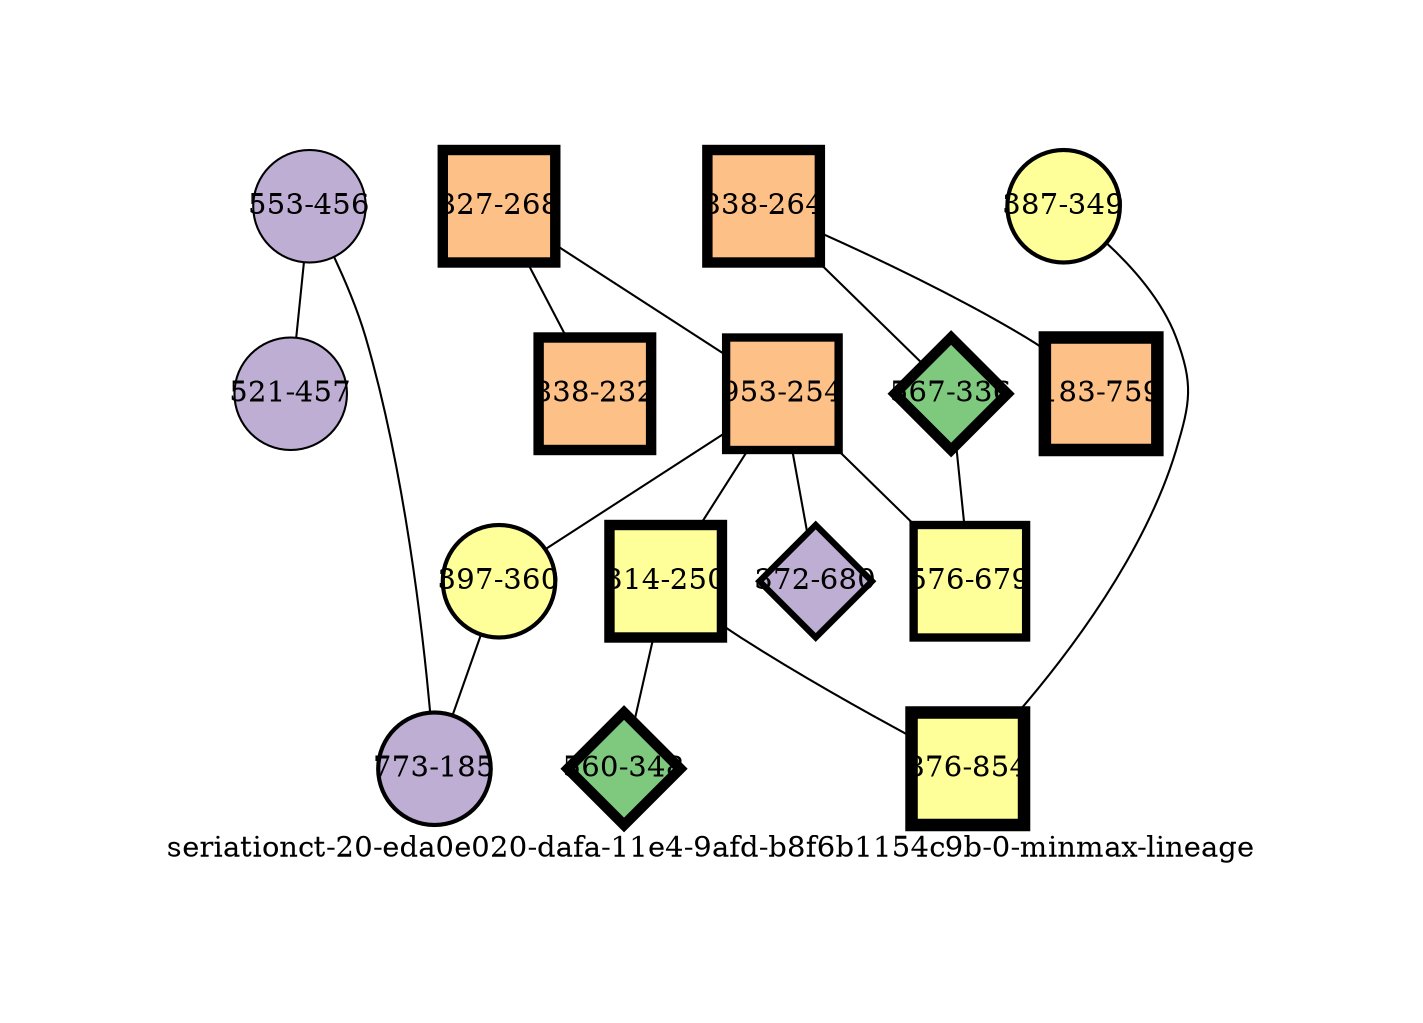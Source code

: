strict graph "seriationct-20-eda0e020-dafa-11e4-9afd-b8f6b1154c9b-0-minmax-lineage" {
labelloc=b;
ratio=auto;
pad="1.0";
label="seriationct-20-eda0e020-dafa-11e4-9afd-b8f6b1154c9b-0-minmax-lineage";
node [width="0.75", style=filled, fixedsize=true, height="0.75", shape=circle, label=""];
0 [xCoordinate="268.0", appears_in_slice=5, yCoordinate="827.0", colorscheme=accent6, lineage_id=1, short_label="827-268", label="827-268", shape=square, cluster_id=2, fillcolor=3, size="500.0", id=0, penwidth="5.0"];
1 [xCoordinate="254.0", appears_in_slice=4, yCoordinate="953.0", colorscheme=accent6, lineage_id=1, short_label="953-254", label="953-254", shape=square, cluster_id=2, fillcolor=3, size="500.0", id=1, penwidth="4.0"];
2 [xCoordinate="456.0", appears_in_slice=1, yCoordinate="553.0", colorscheme=accent6, lineage_id=0, short_label="553-456", label="553-456", shape=circle, cluster_id=1, fillcolor=2, size="500.0", id=2, penwidth="1.0"];
3 [xCoordinate="264.0", appears_in_slice=5, yCoordinate="838.0", colorscheme=accent6, lineage_id=1, short_label="838-264", label="838-264", shape=square, cluster_id=2, fillcolor=3, size="500.0", id=3, penwidth="5.0"];
4 [xCoordinate="360.0", appears_in_slice=2, yCoordinate="397.0", colorscheme=accent6, lineage_id=0, short_label="397-360", label="397-360", shape=circle, cluster_id=3, fillcolor=4, size="500.0", id=10, penwidth="2.0"];
5 [xCoordinate="232.0", appears_in_slice=5, yCoordinate="838.0", colorscheme=accent6, lineage_id=1, short_label="838-232", label="838-232", shape=square, cluster_id=2, fillcolor=3, size="500.0", id=5, penwidth="5.0"];
6 [xCoordinate="250.0", appears_in_slice=5, yCoordinate="314.0", colorscheme=accent6, lineage_id=1, short_label="314-250", label="314-250", shape=square, cluster_id=3, fillcolor=4, size="500.0", id=6, penwidth="5.0"];
7 [xCoordinate="680.0", appears_in_slice=3, yCoordinate="372.0", colorscheme=accent6, lineage_id=2, short_label="372-680", label="372-680", shape=diamond, cluster_id=1, fillcolor=2, size="500.0", id=7, penwidth="3.0"];
8 [xCoordinate="759.0", appears_in_slice=6, yCoordinate="183.0", colorscheme=accent6, lineage_id=1, short_label="183-759", label="183-759", shape=square, cluster_id=2, fillcolor=3, size="500.0", id=8, penwidth="6.0"];
9 [xCoordinate="336.0", appears_in_slice=5, yCoordinate="567.0", colorscheme=accent6, lineage_id=2, short_label="567-336", label="567-336", shape=diamond, cluster_id=0, fillcolor=1, size="500.0", id=9, penwidth="5.0"];
10 [xCoordinate="457.0", appears_in_slice=1, yCoordinate="521.0", colorscheme=accent6, lineage_id=0, short_label="521-457", label="521-457", shape=circle, cluster_id=1, fillcolor=2, size="500.0", id=4, penwidth="1.0"];
11 [xCoordinate="679.0", appears_in_slice=4, yCoordinate="576.0", colorscheme=accent6, lineage_id=1, short_label="576-679", label="576-679", shape=square, cluster_id=3, fillcolor=4, size="500.0", id=13, penwidth="4.0"];
12 [xCoordinate="349.0", appears_in_slice=2, yCoordinate="387.0", colorscheme=accent6, lineage_id=0, short_label="387-349", label="387-349", shape=circle, cluster_id=3, fillcolor=4, size="500.0", id=12, penwidth="2.0"];
13 [xCoordinate="854.0", appears_in_slice=6, yCoordinate="876.0", colorscheme=accent6, lineage_id=1, short_label="876-854", label="876-854", shape=square, cluster_id=3, fillcolor=4, size="500.0", id=11, penwidth="6.0"];
14 [xCoordinate="348.0", appears_in_slice=5, yCoordinate="560.0", colorscheme=accent6, lineage_id=2, short_label="560-348", label="560-348", shape=diamond, cluster_id=0, fillcolor=1, size="500.0", id=14, penwidth="5.0"];
15 [xCoordinate="185.0", appears_in_slice=2, yCoordinate="773.0", colorscheme=accent6, lineage_id=0, short_label="773-185", label="773-185", shape=circle, cluster_id=1, fillcolor=2, size="500.0", id=15, penwidth="2.0"];
0 -- 1  [inverseweight="1.78920939636", weight="0.558906074399"];
0 -- 5  [inverseweight="16.9906916508", weight="0.0588557558782"];
1 -- 11  [inverseweight="4.40875283265", weight="0.226821515734"];
1 -- 4  [inverseweight="2.91844259292", weight="0.342648507949"];
1 -- 6  [inverseweight="3.09670252875", weight="0.322924139698"];
1 -- 7  [inverseweight="3.6003848297", weight="0.277748087302"];
2 -- 10  [inverseweight="16.6852161066", weight="0.0599332962551"];
2 -- 15  [inverseweight="1.8789823782", weight="0.5322029688"];
3 -- 8  [inverseweight="2.27880907378", weight="0.438825705719"];
3 -- 9  [inverseweight="24.3396191756", weight="0.0410852771683"];
4 -- 15  [inverseweight="1.86011183924", weight="0.537602083329"];
6 -- 13  [inverseweight="3.33972202379", weight="0.299426117765"];
6 -- 14  [inverseweight="36.8604890387", weight="0.0271293199325"];
9 -- 11  [inverseweight="2.87460782245", weight="0.347873540241"];
12 -- 13  [inverseweight="2.76120909998", weight="0.362160185553"];
}
